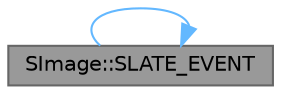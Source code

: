 digraph "SImage::SLATE_EVENT"
{
 // INTERACTIVE_SVG=YES
 // LATEX_PDF_SIZE
  bgcolor="transparent";
  edge [fontname=Helvetica,fontsize=10,labelfontname=Helvetica,labelfontsize=10];
  node [fontname=Helvetica,fontsize=10,shape=box,height=0.2,width=0.4];
  rankdir="RL";
  Node1 [id="Node000001",label="SImage::SLATE_EVENT",height=0.2,width=0.4,color="gray40", fillcolor="grey60", style="filled", fontcolor="black",tooltip="Invoked when the mouse is pressed in the widget."];
  Node1 -> Node1 [id="edge1_Node000001_Node000001",dir="back",color="steelblue1",style="solid",tooltip=" "];
}
